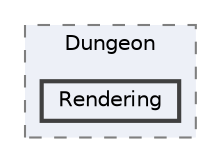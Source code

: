 digraph "Assets/Scripts/Dungeon/Rendering"
{
 // LATEX_PDF_SIZE
  bgcolor="transparent";
  edge [fontname=Helvetica,fontsize=10,labelfontname=Helvetica,labelfontsize=10];
  node [fontname=Helvetica,fontsize=10,shape=box,height=0.2,width=0.4];
  compound=true
  subgraph clusterdir_3290b40620d4ffde9fceb04207351915 {
    graph [ bgcolor="#edf0f7", pencolor="grey50", label="Dungeon", fontname=Helvetica,fontsize=10 style="filled,dashed", URL="dir_3290b40620d4ffde9fceb04207351915.html",tooltip=""]
  dir_9f3743fa7e9d5918119f26a8e7a3171e [label="Rendering", fillcolor="#edf0f7", color="grey25", style="filled,bold", URL="dir_9f3743fa7e9d5918119f26a8e7a3171e.html",tooltip=""];
  }
}
